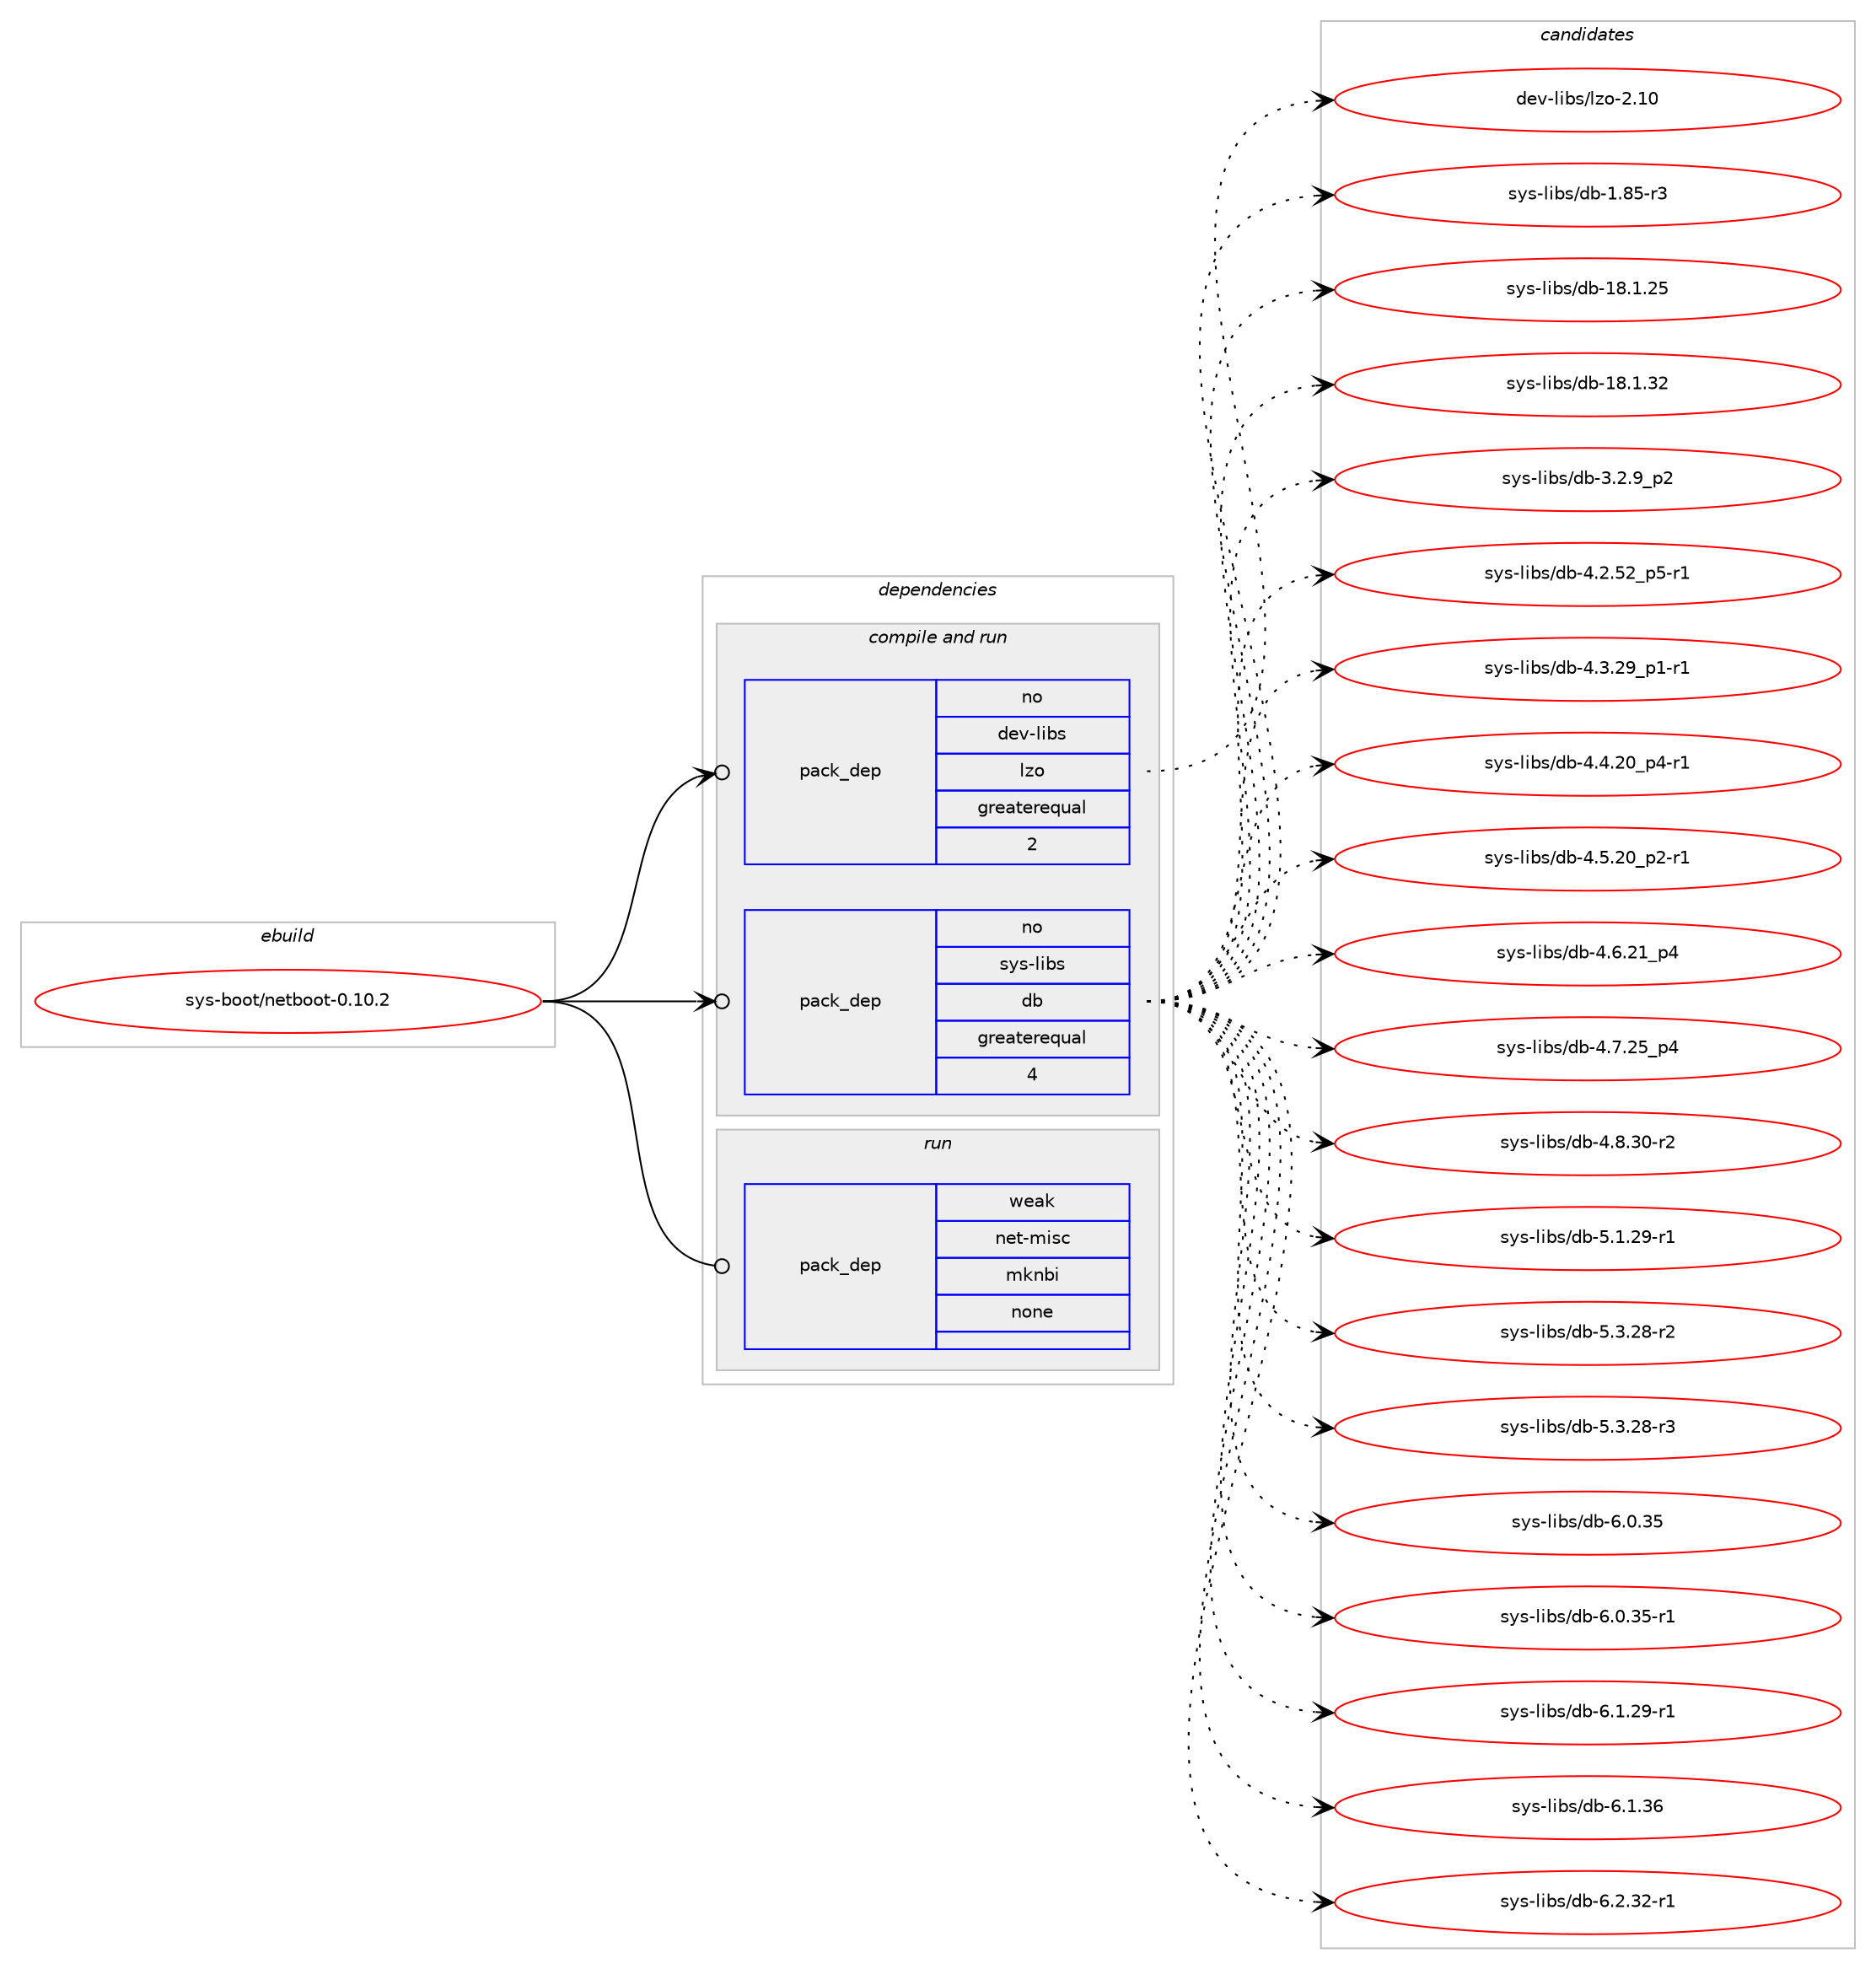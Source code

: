 digraph prolog {

# *************
# Graph options
# *************

newrank=true;
concentrate=true;
compound=true;
graph [rankdir=LR,fontname=Helvetica,fontsize=10,ranksep=1.5];#, ranksep=2.5, nodesep=0.2];
edge  [arrowhead=vee];
node  [fontname=Helvetica,fontsize=10];

# **********
# The ebuild
# **********

subgraph cluster_leftcol {
color=gray;
rank=same;
label=<<i>ebuild</i>>;
id [label="sys-boot/netboot-0.10.2", color=red, width=4, href="../sys-boot/netboot-0.10.2.svg"];
}

# ****************
# The dependencies
# ****************

subgraph cluster_midcol {
color=gray;
label=<<i>dependencies</i>>;
subgraph cluster_compile {
fillcolor="#eeeeee";
style=filled;
label=<<i>compile</i>>;
}
subgraph cluster_compileandrun {
fillcolor="#eeeeee";
style=filled;
label=<<i>compile and run</i>>;
subgraph pack1233122 {
dependency1719522 [label=<<TABLE BORDER="0" CELLBORDER="1" CELLSPACING="0" CELLPADDING="4" WIDTH="220"><TR><TD ROWSPAN="6" CELLPADDING="30">pack_dep</TD></TR><TR><TD WIDTH="110">no</TD></TR><TR><TD>dev-libs</TD></TR><TR><TD>lzo</TD></TR><TR><TD>greaterequal</TD></TR><TR><TD>2</TD></TR></TABLE>>, shape=none, color=blue];
}
id:e -> dependency1719522:w [weight=20,style="solid",arrowhead="odotvee"];
subgraph pack1233123 {
dependency1719523 [label=<<TABLE BORDER="0" CELLBORDER="1" CELLSPACING="0" CELLPADDING="4" WIDTH="220"><TR><TD ROWSPAN="6" CELLPADDING="30">pack_dep</TD></TR><TR><TD WIDTH="110">no</TD></TR><TR><TD>sys-libs</TD></TR><TR><TD>db</TD></TR><TR><TD>greaterequal</TD></TR><TR><TD>4</TD></TR></TABLE>>, shape=none, color=blue];
}
id:e -> dependency1719523:w [weight=20,style="solid",arrowhead="odotvee"];
}
subgraph cluster_run {
fillcolor="#eeeeee";
style=filled;
label=<<i>run</i>>;
subgraph pack1233124 {
dependency1719524 [label=<<TABLE BORDER="0" CELLBORDER="1" CELLSPACING="0" CELLPADDING="4" WIDTH="220"><TR><TD ROWSPAN="6" CELLPADDING="30">pack_dep</TD></TR><TR><TD WIDTH="110">weak</TD></TR><TR><TD>net-misc</TD></TR><TR><TD>mknbi</TD></TR><TR><TD>none</TD></TR><TR><TD></TD></TR></TABLE>>, shape=none, color=blue];
}
id:e -> dependency1719524:w [weight=20,style="solid",arrowhead="odot"];
}
}

# **************
# The candidates
# **************

subgraph cluster_choices {
rank=same;
color=gray;
label=<<i>candidates</i>>;

subgraph choice1233122 {
color=black;
nodesep=1;
choice1001011184510810598115471081221114550464948 [label="dev-libs/lzo-2.10", color=red, width=4,href="../dev-libs/lzo-2.10.svg"];
dependency1719522:e -> choice1001011184510810598115471081221114550464948:w [style=dotted,weight="100"];
}
subgraph choice1233123 {
color=black;
nodesep=1;
choice1151211154510810598115471009845494656534511451 [label="sys-libs/db-1.85-r3", color=red, width=4,href="../sys-libs/db-1.85-r3.svg"];
choice115121115451081059811547100984549564649465053 [label="sys-libs/db-18.1.25", color=red, width=4,href="../sys-libs/db-18.1.25.svg"];
choice115121115451081059811547100984549564649465150 [label="sys-libs/db-18.1.32", color=red, width=4,href="../sys-libs/db-18.1.32.svg"];
choice115121115451081059811547100984551465046579511250 [label="sys-libs/db-3.2.9_p2", color=red, width=4,href="../sys-libs/db-3.2.9_p2.svg"];
choice115121115451081059811547100984552465046535095112534511449 [label="sys-libs/db-4.2.52_p5-r1", color=red, width=4,href="../sys-libs/db-4.2.52_p5-r1.svg"];
choice115121115451081059811547100984552465146505795112494511449 [label="sys-libs/db-4.3.29_p1-r1", color=red, width=4,href="../sys-libs/db-4.3.29_p1-r1.svg"];
choice115121115451081059811547100984552465246504895112524511449 [label="sys-libs/db-4.4.20_p4-r1", color=red, width=4,href="../sys-libs/db-4.4.20_p4-r1.svg"];
choice115121115451081059811547100984552465346504895112504511449 [label="sys-libs/db-4.5.20_p2-r1", color=red, width=4,href="../sys-libs/db-4.5.20_p2-r1.svg"];
choice11512111545108105981154710098455246544650499511252 [label="sys-libs/db-4.6.21_p4", color=red, width=4,href="../sys-libs/db-4.6.21_p4.svg"];
choice11512111545108105981154710098455246554650539511252 [label="sys-libs/db-4.7.25_p4", color=red, width=4,href="../sys-libs/db-4.7.25_p4.svg"];
choice11512111545108105981154710098455246564651484511450 [label="sys-libs/db-4.8.30-r2", color=red, width=4,href="../sys-libs/db-4.8.30-r2.svg"];
choice11512111545108105981154710098455346494650574511449 [label="sys-libs/db-5.1.29-r1", color=red, width=4,href="../sys-libs/db-5.1.29-r1.svg"];
choice11512111545108105981154710098455346514650564511450 [label="sys-libs/db-5.3.28-r2", color=red, width=4,href="../sys-libs/db-5.3.28-r2.svg"];
choice11512111545108105981154710098455346514650564511451 [label="sys-libs/db-5.3.28-r3", color=red, width=4,href="../sys-libs/db-5.3.28-r3.svg"];
choice1151211154510810598115471009845544648465153 [label="sys-libs/db-6.0.35", color=red, width=4,href="../sys-libs/db-6.0.35.svg"];
choice11512111545108105981154710098455446484651534511449 [label="sys-libs/db-6.0.35-r1", color=red, width=4,href="../sys-libs/db-6.0.35-r1.svg"];
choice11512111545108105981154710098455446494650574511449 [label="sys-libs/db-6.1.29-r1", color=red, width=4,href="../sys-libs/db-6.1.29-r1.svg"];
choice1151211154510810598115471009845544649465154 [label="sys-libs/db-6.1.36", color=red, width=4,href="../sys-libs/db-6.1.36.svg"];
choice11512111545108105981154710098455446504651504511449 [label="sys-libs/db-6.2.32-r1", color=red, width=4,href="../sys-libs/db-6.2.32-r1.svg"];
dependency1719523:e -> choice1151211154510810598115471009845494656534511451:w [style=dotted,weight="100"];
dependency1719523:e -> choice115121115451081059811547100984549564649465053:w [style=dotted,weight="100"];
dependency1719523:e -> choice115121115451081059811547100984549564649465150:w [style=dotted,weight="100"];
dependency1719523:e -> choice115121115451081059811547100984551465046579511250:w [style=dotted,weight="100"];
dependency1719523:e -> choice115121115451081059811547100984552465046535095112534511449:w [style=dotted,weight="100"];
dependency1719523:e -> choice115121115451081059811547100984552465146505795112494511449:w [style=dotted,weight="100"];
dependency1719523:e -> choice115121115451081059811547100984552465246504895112524511449:w [style=dotted,weight="100"];
dependency1719523:e -> choice115121115451081059811547100984552465346504895112504511449:w [style=dotted,weight="100"];
dependency1719523:e -> choice11512111545108105981154710098455246544650499511252:w [style=dotted,weight="100"];
dependency1719523:e -> choice11512111545108105981154710098455246554650539511252:w [style=dotted,weight="100"];
dependency1719523:e -> choice11512111545108105981154710098455246564651484511450:w [style=dotted,weight="100"];
dependency1719523:e -> choice11512111545108105981154710098455346494650574511449:w [style=dotted,weight="100"];
dependency1719523:e -> choice11512111545108105981154710098455346514650564511450:w [style=dotted,weight="100"];
dependency1719523:e -> choice11512111545108105981154710098455346514650564511451:w [style=dotted,weight="100"];
dependency1719523:e -> choice1151211154510810598115471009845544648465153:w [style=dotted,weight="100"];
dependency1719523:e -> choice11512111545108105981154710098455446484651534511449:w [style=dotted,weight="100"];
dependency1719523:e -> choice11512111545108105981154710098455446494650574511449:w [style=dotted,weight="100"];
dependency1719523:e -> choice1151211154510810598115471009845544649465154:w [style=dotted,weight="100"];
dependency1719523:e -> choice11512111545108105981154710098455446504651504511449:w [style=dotted,weight="100"];
}
subgraph choice1233124 {
color=black;
nodesep=1;
}
}

}

